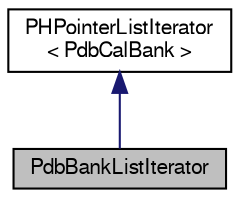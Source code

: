 digraph "PdbBankListIterator"
{
  bgcolor="transparent";
  edge [fontname="FreeSans",fontsize="10",labelfontname="FreeSans",labelfontsize="10"];
  node [fontname="FreeSans",fontsize="10",shape=record];
  Node1 [label="PdbBankListIterator",height=0.2,width=0.4,color="black", fillcolor="grey75", style="filled" fontcolor="black"];
  Node2 -> Node1 [dir="back",color="midnightblue",fontsize="10",style="solid",fontname="FreeSans"];
  Node2 [label="PHPointerListIterator\l\< PdbCalBank \>",height=0.2,width=0.4,color="black",URL="$d9/db3/classPHPointerListIterator.html"];
}
